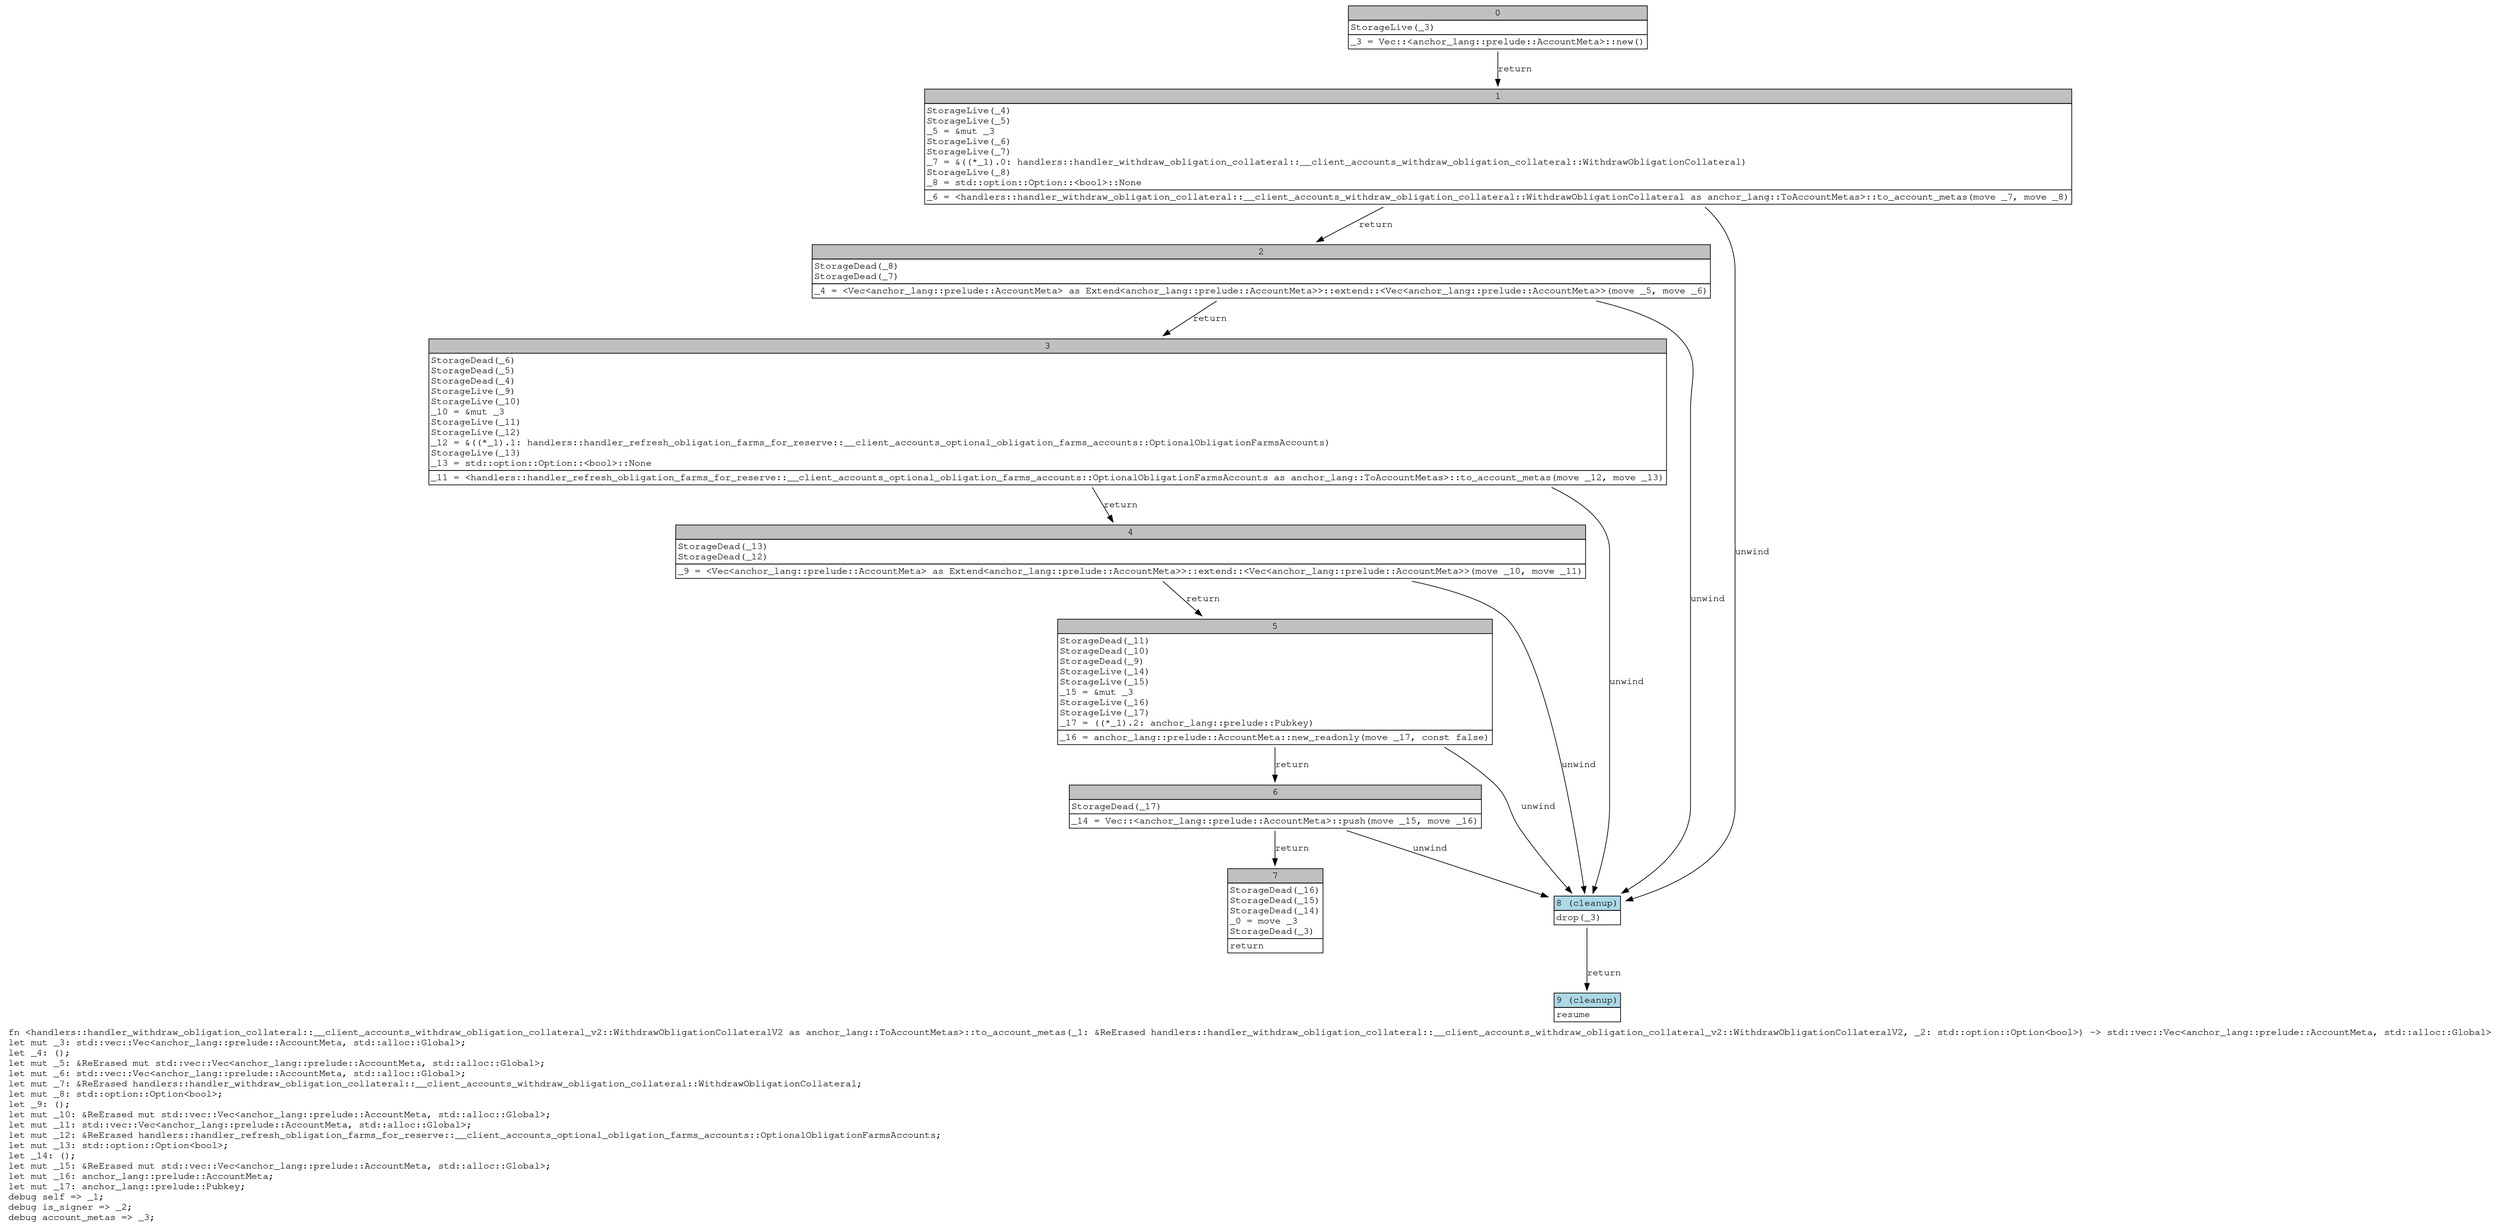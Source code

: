 digraph Mir_0_6120 {
    graph [fontname="Courier, monospace"];
    node [fontname="Courier, monospace"];
    edge [fontname="Courier, monospace"];
    label=<fn &lt;handlers::handler_withdraw_obligation_collateral::__client_accounts_withdraw_obligation_collateral_v2::WithdrawObligationCollateralV2 as anchor_lang::ToAccountMetas&gt;::to_account_metas(_1: &amp;ReErased handlers::handler_withdraw_obligation_collateral::__client_accounts_withdraw_obligation_collateral_v2::WithdrawObligationCollateralV2, _2: std::option::Option&lt;bool&gt;) -&gt; std::vec::Vec&lt;anchor_lang::prelude::AccountMeta, std::alloc::Global&gt;<br align="left"/>let mut _3: std::vec::Vec&lt;anchor_lang::prelude::AccountMeta, std::alloc::Global&gt;;<br align="left"/>let _4: ();<br align="left"/>let mut _5: &amp;ReErased mut std::vec::Vec&lt;anchor_lang::prelude::AccountMeta, std::alloc::Global&gt;;<br align="left"/>let mut _6: std::vec::Vec&lt;anchor_lang::prelude::AccountMeta, std::alloc::Global&gt;;<br align="left"/>let mut _7: &amp;ReErased handlers::handler_withdraw_obligation_collateral::__client_accounts_withdraw_obligation_collateral::WithdrawObligationCollateral;<br align="left"/>let mut _8: std::option::Option&lt;bool&gt;;<br align="left"/>let _9: ();<br align="left"/>let mut _10: &amp;ReErased mut std::vec::Vec&lt;anchor_lang::prelude::AccountMeta, std::alloc::Global&gt;;<br align="left"/>let mut _11: std::vec::Vec&lt;anchor_lang::prelude::AccountMeta, std::alloc::Global&gt;;<br align="left"/>let mut _12: &amp;ReErased handlers::handler_refresh_obligation_farms_for_reserve::__client_accounts_optional_obligation_farms_accounts::OptionalObligationFarmsAccounts;<br align="left"/>let mut _13: std::option::Option&lt;bool&gt;;<br align="left"/>let _14: ();<br align="left"/>let mut _15: &amp;ReErased mut std::vec::Vec&lt;anchor_lang::prelude::AccountMeta, std::alloc::Global&gt;;<br align="left"/>let mut _16: anchor_lang::prelude::AccountMeta;<br align="left"/>let mut _17: anchor_lang::prelude::Pubkey;<br align="left"/>debug self =&gt; _1;<br align="left"/>debug is_signer =&gt; _2;<br align="left"/>debug account_metas =&gt; _3;<br align="left"/>>;
    bb0__0_6120 [shape="none", label=<<table border="0" cellborder="1" cellspacing="0"><tr><td bgcolor="gray" align="center" colspan="1">0</td></tr><tr><td align="left" balign="left">StorageLive(_3)<br/></td></tr><tr><td align="left">_3 = Vec::&lt;anchor_lang::prelude::AccountMeta&gt;::new()</td></tr></table>>];
    bb1__0_6120 [shape="none", label=<<table border="0" cellborder="1" cellspacing="0"><tr><td bgcolor="gray" align="center" colspan="1">1</td></tr><tr><td align="left" balign="left">StorageLive(_4)<br/>StorageLive(_5)<br/>_5 = &amp;mut _3<br/>StorageLive(_6)<br/>StorageLive(_7)<br/>_7 = &amp;((*_1).0: handlers::handler_withdraw_obligation_collateral::__client_accounts_withdraw_obligation_collateral::WithdrawObligationCollateral)<br/>StorageLive(_8)<br/>_8 = std::option::Option::&lt;bool&gt;::None<br/></td></tr><tr><td align="left">_6 = &lt;handlers::handler_withdraw_obligation_collateral::__client_accounts_withdraw_obligation_collateral::WithdrawObligationCollateral as anchor_lang::ToAccountMetas&gt;::to_account_metas(move _7, move _8)</td></tr></table>>];
    bb2__0_6120 [shape="none", label=<<table border="0" cellborder="1" cellspacing="0"><tr><td bgcolor="gray" align="center" colspan="1">2</td></tr><tr><td align="left" balign="left">StorageDead(_8)<br/>StorageDead(_7)<br/></td></tr><tr><td align="left">_4 = &lt;Vec&lt;anchor_lang::prelude::AccountMeta&gt; as Extend&lt;anchor_lang::prelude::AccountMeta&gt;&gt;::extend::&lt;Vec&lt;anchor_lang::prelude::AccountMeta&gt;&gt;(move _5, move _6)</td></tr></table>>];
    bb3__0_6120 [shape="none", label=<<table border="0" cellborder="1" cellspacing="0"><tr><td bgcolor="gray" align="center" colspan="1">3</td></tr><tr><td align="left" balign="left">StorageDead(_6)<br/>StorageDead(_5)<br/>StorageDead(_4)<br/>StorageLive(_9)<br/>StorageLive(_10)<br/>_10 = &amp;mut _3<br/>StorageLive(_11)<br/>StorageLive(_12)<br/>_12 = &amp;((*_1).1: handlers::handler_refresh_obligation_farms_for_reserve::__client_accounts_optional_obligation_farms_accounts::OptionalObligationFarmsAccounts)<br/>StorageLive(_13)<br/>_13 = std::option::Option::&lt;bool&gt;::None<br/></td></tr><tr><td align="left">_11 = &lt;handlers::handler_refresh_obligation_farms_for_reserve::__client_accounts_optional_obligation_farms_accounts::OptionalObligationFarmsAccounts as anchor_lang::ToAccountMetas&gt;::to_account_metas(move _12, move _13)</td></tr></table>>];
    bb4__0_6120 [shape="none", label=<<table border="0" cellborder="1" cellspacing="0"><tr><td bgcolor="gray" align="center" colspan="1">4</td></tr><tr><td align="left" balign="left">StorageDead(_13)<br/>StorageDead(_12)<br/></td></tr><tr><td align="left">_9 = &lt;Vec&lt;anchor_lang::prelude::AccountMeta&gt; as Extend&lt;anchor_lang::prelude::AccountMeta&gt;&gt;::extend::&lt;Vec&lt;anchor_lang::prelude::AccountMeta&gt;&gt;(move _10, move _11)</td></tr></table>>];
    bb5__0_6120 [shape="none", label=<<table border="0" cellborder="1" cellspacing="0"><tr><td bgcolor="gray" align="center" colspan="1">5</td></tr><tr><td align="left" balign="left">StorageDead(_11)<br/>StorageDead(_10)<br/>StorageDead(_9)<br/>StorageLive(_14)<br/>StorageLive(_15)<br/>_15 = &amp;mut _3<br/>StorageLive(_16)<br/>StorageLive(_17)<br/>_17 = ((*_1).2: anchor_lang::prelude::Pubkey)<br/></td></tr><tr><td align="left">_16 = anchor_lang::prelude::AccountMeta::new_readonly(move _17, const false)</td></tr></table>>];
    bb6__0_6120 [shape="none", label=<<table border="0" cellborder="1" cellspacing="0"><tr><td bgcolor="gray" align="center" colspan="1">6</td></tr><tr><td align="left" balign="left">StorageDead(_17)<br/></td></tr><tr><td align="left">_14 = Vec::&lt;anchor_lang::prelude::AccountMeta&gt;::push(move _15, move _16)</td></tr></table>>];
    bb7__0_6120 [shape="none", label=<<table border="0" cellborder="1" cellspacing="0"><tr><td bgcolor="gray" align="center" colspan="1">7</td></tr><tr><td align="left" balign="left">StorageDead(_16)<br/>StorageDead(_15)<br/>StorageDead(_14)<br/>_0 = move _3<br/>StorageDead(_3)<br/></td></tr><tr><td align="left">return</td></tr></table>>];
    bb8__0_6120 [shape="none", label=<<table border="0" cellborder="1" cellspacing="0"><tr><td bgcolor="lightblue" align="center" colspan="1">8 (cleanup)</td></tr><tr><td align="left">drop(_3)</td></tr></table>>];
    bb9__0_6120 [shape="none", label=<<table border="0" cellborder="1" cellspacing="0"><tr><td bgcolor="lightblue" align="center" colspan="1">9 (cleanup)</td></tr><tr><td align="left">resume</td></tr></table>>];
    bb0__0_6120 -> bb1__0_6120 [label="return"];
    bb1__0_6120 -> bb2__0_6120 [label="return"];
    bb1__0_6120 -> bb8__0_6120 [label="unwind"];
    bb2__0_6120 -> bb3__0_6120 [label="return"];
    bb2__0_6120 -> bb8__0_6120 [label="unwind"];
    bb3__0_6120 -> bb4__0_6120 [label="return"];
    bb3__0_6120 -> bb8__0_6120 [label="unwind"];
    bb4__0_6120 -> bb5__0_6120 [label="return"];
    bb4__0_6120 -> bb8__0_6120 [label="unwind"];
    bb5__0_6120 -> bb6__0_6120 [label="return"];
    bb5__0_6120 -> bb8__0_6120 [label="unwind"];
    bb6__0_6120 -> bb7__0_6120 [label="return"];
    bb6__0_6120 -> bb8__0_6120 [label="unwind"];
    bb8__0_6120 -> bb9__0_6120 [label="return"];
}
